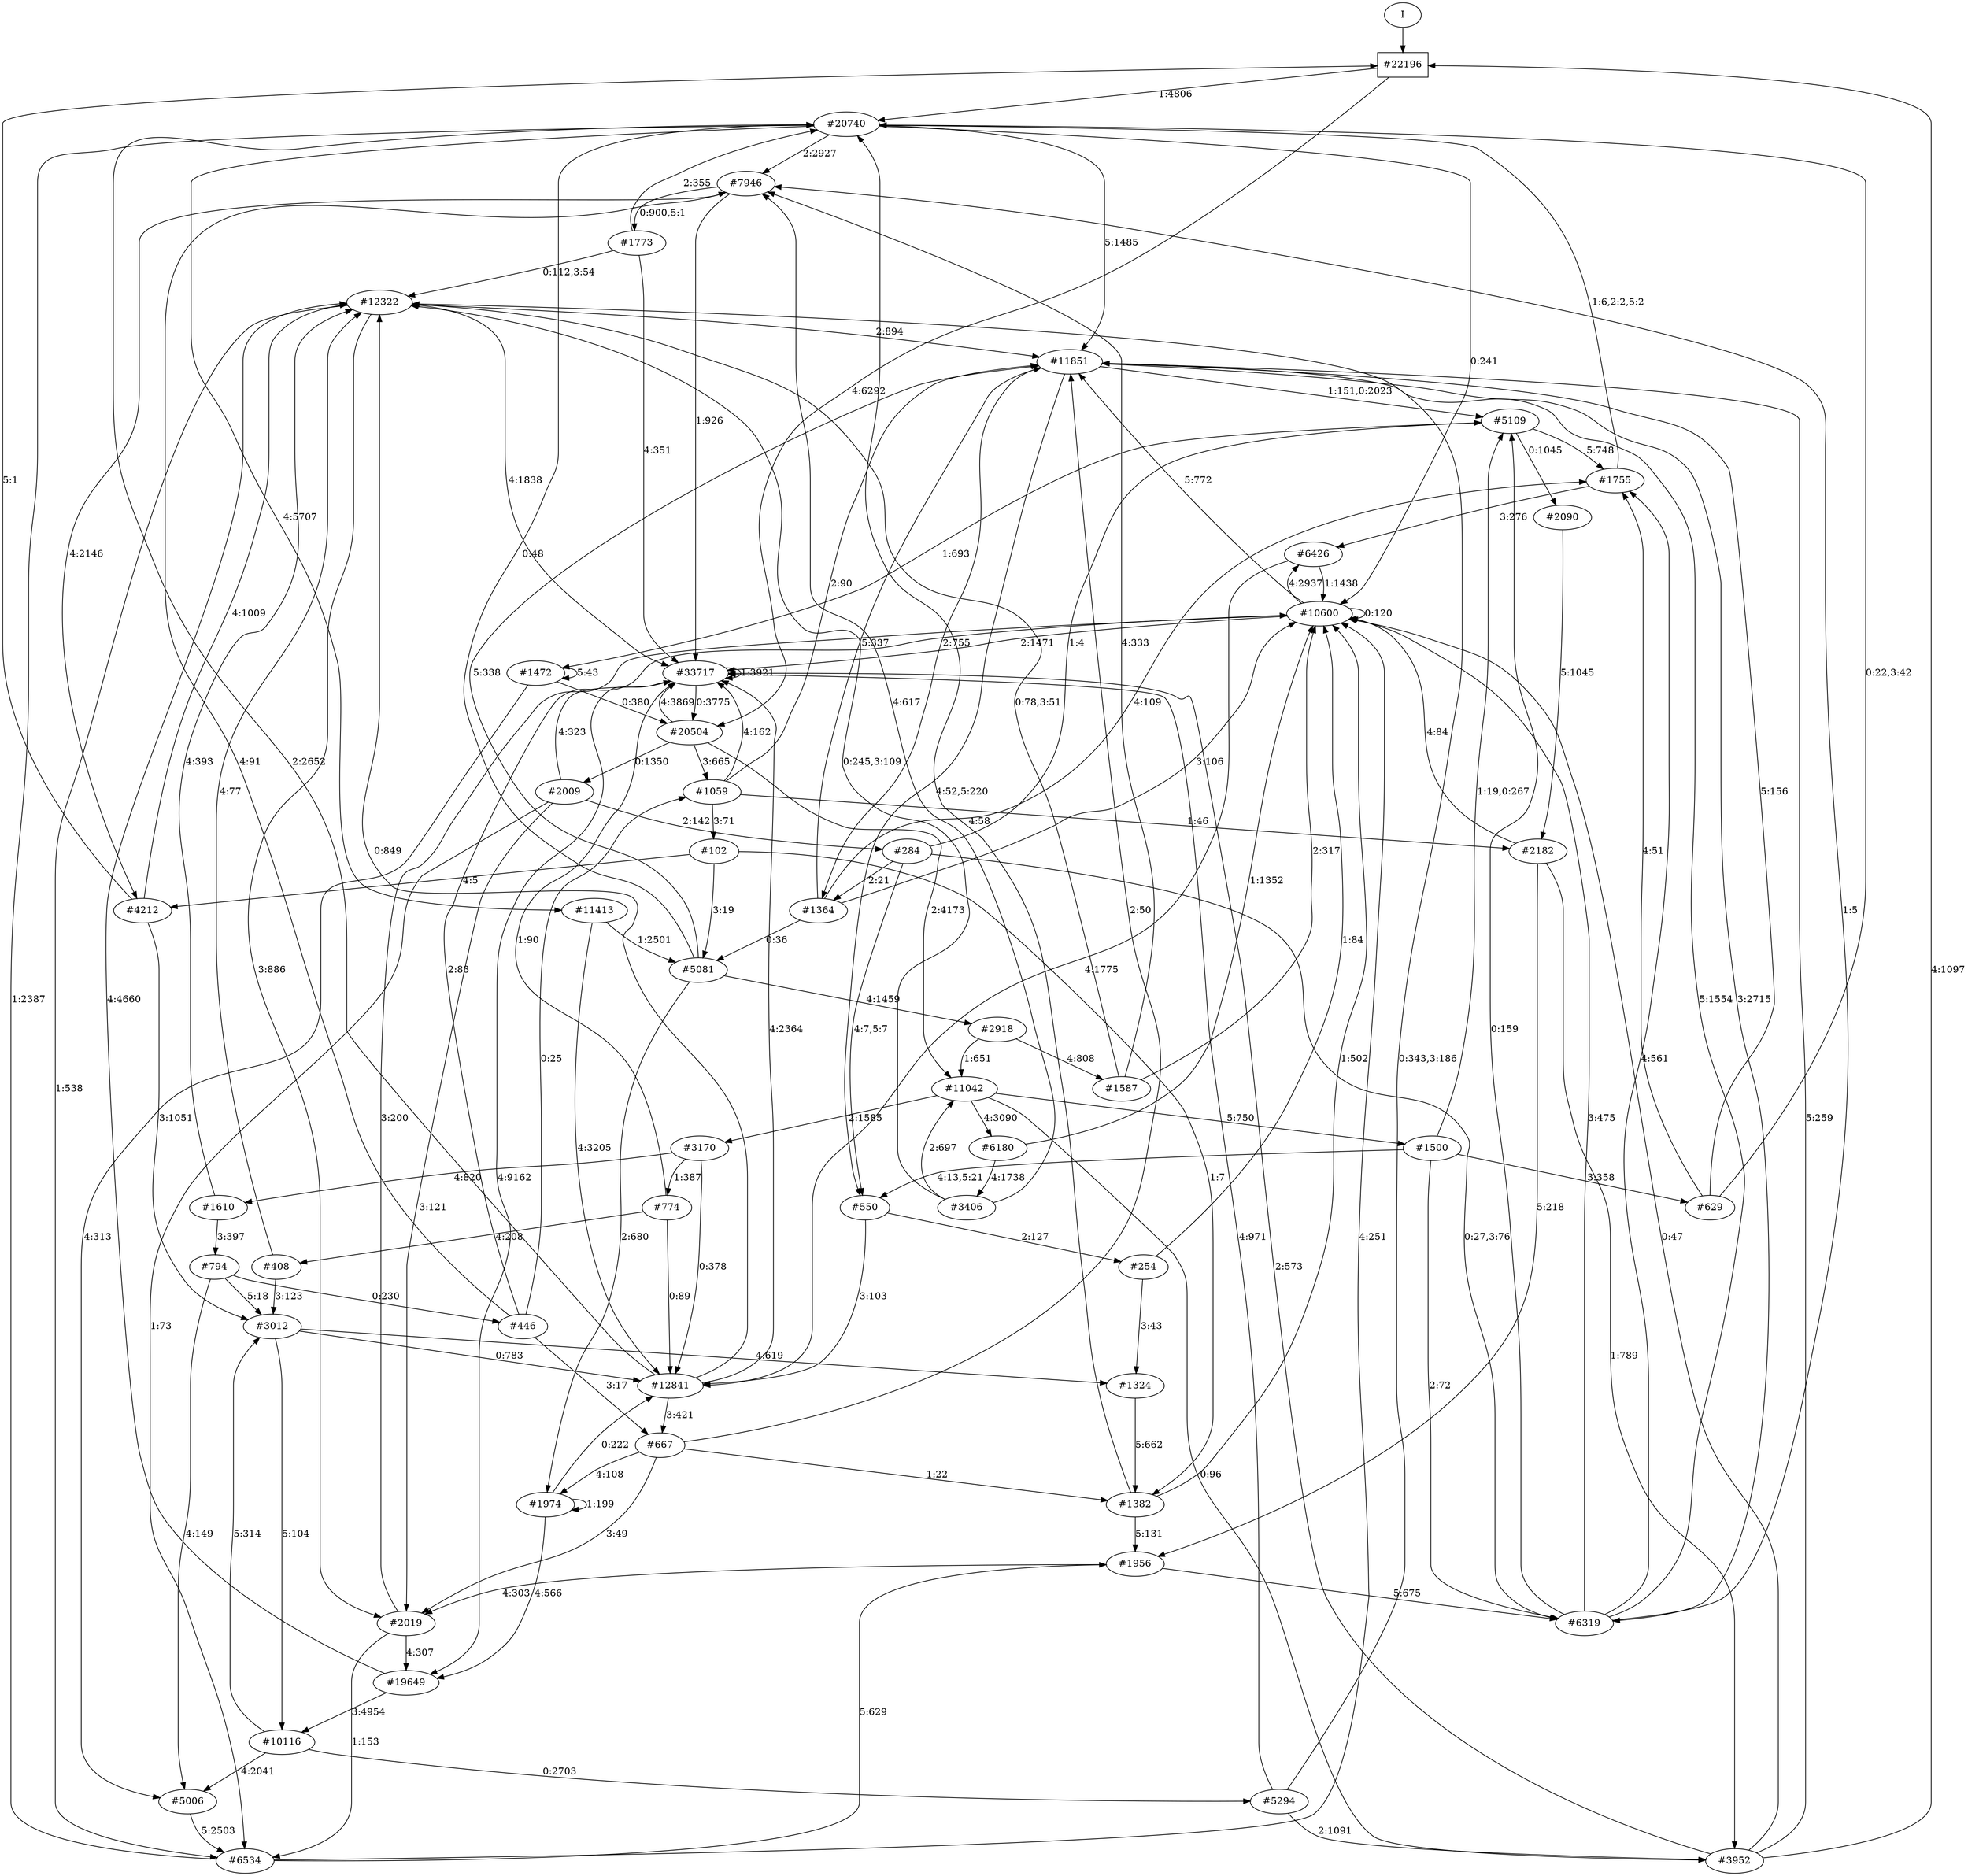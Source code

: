 // produced with flexfringe from git commitd1cf04ada0831d0605a3651971ef9a02091d8823
// dfasat/flexfringe -h=alergia -d=alergia_data -o=experiments/flexfringe_pautomac_study/flexfringe_data/exp6_n100_p0_09444444444444444dfa -n=100 -p=0.09444444444444444 /Users/nicholasrenninger/Google Drive/Grad School/specification learning/code/DPFA_DTS_product_experiment/dfasatInvestigations/experiments/flexfringe_pautomac_study/flexfringe_data/flexfringe_pautomac_study_train 
digraph DFA {
	0 [label="root" shape=box];
		I -> 0;
	0 [ label="#22196"  ];
		0 -> 1 [label="1:4806"  ];
		0 -> 12 [label="4:6292"  ];
	1 [ label="#20740"  ];
		1 -> 2 [label="2:2927"  ];
		1 -> 8 [label="4:5707"  ];
		1 -> 115 [label="5:1485"  ];
		1 -> 276 [label="0:241"  ];
	2 [ label="#7946"  ];
		2 -> 3 [label="0:900,5:1"  ];
		2 -> 25 [label="4:2146"  ];
		2 -> 163 [label="1:926"  ];
	3 [ label="#1773"  ];
		3 -> 1 [label="2:355"  ];
		3 -> 163 [label="4:351"  ];
		3 -> 165 [label="0:112,3:54"  ];
	25 [ label="#4212"  ];
		25 -> 0 [label="5:1"  ];
		25 -> 26 [label="3:1051"  ];
		25 -> 165 [label="4:1009"  ];
	26 [ label="#3012"  ];
		26 -> 27 [label="4:619"  ];
		26 -> 308 [label="0:783"  ];
		26 -> 863 [label="5:104"  ];
	27 [ label="#1324"  ];
		27 -> 28 [label="5:662"  ];
	28 [ label="#1382"  ];
		28 -> 1 [label="4:58"  ];
		28 -> 276 [label="1:502"  ];
		28 -> 1940 [label="5:131"  ];
	8 [ label="#11413"  ];
		8 -> 9 [label="1:2501"  ];
		8 -> 308 [label="4:3205"  ];
	9 [ label="#5081"  ];
		9 -> 1 [label="0:48"  ];
		9 -> 10 [label="4:1459"  ];
		9 -> 115 [label="5:338"  ];
		9 -> 411 [label="2:680"  ];
	411 [ label="#1974"  ];
		411 -> 164 [label="4:566"  ];
		411 -> 308 [label="0:222"  ];
		411 -> 411 [label="1:199"  ];
	10 [ label="#2918"  ];
		10 -> 11 [label="4:808"  ];
		10 -> 13 [label="1:651"  ];
	11 [ label="#1587"  ];
		11 -> 2 [label="4:333"  ];
		11 -> 165 [label="0:78,3:51"  ];
		11 -> 276 [label="2:317"  ];
	308 [ label="#12841"  ];
		308 -> 1 [label="2:2652"  ];
		308 -> 163 [label="4:2364"  ];
		308 -> 165 [label="0:849"  ];
		308 -> 1037 [label="3:421"  ];
	1037 [ label="#667"  ];
		1037 -> 28 [label="1:22"  ];
		1037 -> 115 [label="2:50"  ];
		1037 -> 411 [label="4:108"  ];
		1037 -> 731 [label="3:49"  ];
	115 [ label="#11851"  ];
		115 -> 116 [label="1:151,0:2023"  ];
		115 -> 1156 [label="3:2715"  ];
		115 -> 1945 [label="2:755"  ];
		115 -> 5836 [label="4:52,5:220"  ];
	1945 [ label="#1364"  ];
		1945 -> 9 [label="0:36"  ];
		1945 -> 115 [label="5:337"  ];
		1945 -> 276 [label="3:106"  ];
		1945 -> 1551 [label="4:109"  ];
	116 [ label="#5109"  ];
		116 -> 117 [label="1:693"  ];
		116 -> 1139 [label="0:1045"  ];
		116 -> 1551 [label="5:748"  ];
	117 [ label="#1472"  ];
		117 -> 12 [label="0:380"  ];
		117 -> 117 [label="5:43"  ];
		117 -> 864 [label="4:313"  ];
	1139 [ label="#2090"  ];
		1139 -> 1140 [label="5:1045"  ];
	1140 [ label="#2182"  ];
		1140 -> 276 [label="4:84"  ];
		1140 -> 916 [label="1:789"  ];
		1140 -> 1940 [label="5:218"  ];
	1551 [ label="#1755"  ];
		1551 -> 1 [label="1:6,2:2,5:2"  ];
		1551 -> 373 [label="3:276"  ];
	1156 [ label="#6319"  ];
		1156 -> 2 [label="1:5"  ];
		1156 -> 115 [label="5:1554"  ];
		1156 -> 116 [label="0:159"  ];
		1156 -> 276 [label="3:475"  ];
		1156 -> 1551 [label="4:561"  ];
	5836 [ label="#550"  ];
		5836 -> 308 [label="3:103"  ];
		5836 -> 5837 [label="2:127"  ];
	5837 [ label="#254"  ];
		5837 -> 27 [label="3:43"  ];
		5837 -> 276 [label="1:84"  ];
	12 [ label="#20504"  ];
		12 -> 13 [label="2:4173"  ];
		12 -> 163 [label="4:3869"  ];
		12 -> 192 [label="0:1350"  ];
		12 -> 460 [label="3:665"  ];
	13 [ label="#11042"  ];
		13 -> 14 [label="2:1585"  ];
		13 -> 160 [label="5:750"  ];
		13 -> 174 [label="4:3090"  ];
		13 -> 916 [label="0:96"  ];
	14 [ label="#3170"  ];
		14 -> 15 [label="4:820"  ];
		14 -> 308 [label="0:378"  ];
		14 -> 1135 [label="1:387"  ];
	1135 [ label="#774"  ];
		1135 -> 163 [label="1:90"  ];
		1135 -> 308 [label="0:89"  ];
		1135 -> 1271 [label="4:208"  ];
	1271 [ label="#408"  ];
		1271 -> 26 [label="3:123"  ];
		1271 -> 165 [label="4:77"  ];
	15 [ label="#1610"  ];
		15 -> 16 [label="3:397"  ];
		15 -> 165 [label="4:393"  ];
	16 [ label="#794"  ];
		16 -> 17 [label="0:230"  ];
		16 -> 26 [label="5:18"  ];
		16 -> 864 [label="4:149"  ];
	17 [ label="#446"  ];
		17 -> 2 [label="4:91"  ];
		17 -> 276 [label="2:83"  ];
		17 -> 460 [label="0:25"  ];
		17 -> 1037 [label="3:17"  ];
	174 [ label="#6180"  ];
		174 -> 175 [label="4:1738"  ];
		174 -> 276 [label="1:1352"  ];
	276 [ label="#10600"  ];
		276 -> 115 [label="5:772"  ];
		276 -> 163 [label="2:1471"  ];
		276 -> 276 [label="0:120"  ];
		276 -> 373 [label="4:2937"  ];
	373 [ label="#6426"  ];
		373 -> 276 [label="1:1438"  ];
		373 -> 308 [label="4:1775"  ];
	175 [ label="#3406"  ];
		175 -> 2 [label="4:617"  ];
		175 -> 13 [label="2:697"  ];
		175 -> 165 [label="0:245,3:109"  ];
	160 [ label="#1500"  ];
		160 -> 116 [label="1:19,0:267"  ];
		160 -> 161 [label="3:358"  ];
		160 -> 1156 [label="2:72"  ];
		160 -> 5836 [label="4:13,5:21"  ];
	161 [ label="#629"  ];
		161 -> 1 [label="0:22,3:42"  ];
		161 -> 115 [label="5:156"  ];
		161 -> 1551 [label="4:51"  ];
	192 [ label="#2009"  ];
		192 -> 163 [label="4:323"  ];
		192 -> 731 [label="3:121"  ];
		192 -> 865 [label="1:73"  ];
		192 -> 1034 [label="2:142"  ];
	1034 [ label="#284"  ];
		1034 -> 116 [label="1:4"  ];
		1034 -> 1156 [label="0:27,3:76"  ];
		1034 -> 1945 [label="2:21"  ];
		1034 -> 5836 [label="4:7,5:7"  ];
	460 [ label="#1059"  ];
		460 -> 115 [label="2:90"  ];
		460 -> 163 [label="4:162"  ];
		460 -> 730 [label="3:71"  ];
		460 -> 1140 [label="1:46"  ];
	730 [ label="#102"  ];
		730 -> 9 [label="3:19"  ];
		730 -> 25 [label="4:5"  ];
		730 -> 28 [label="1:7"  ];
	163 [ label="#33717"  ];
		163 -> 12 [label="0:3775"  ];
		163 -> 163 [label="1:3921"  ];
		163 -> 164 [label="4:9162"  ];
	164 [ label="#19649"  ];
		164 -> 165 [label="4:4660"  ];
		164 -> 863 [label="3:4954"  ];
	863 [ label="#10116"  ];
		863 -> 26 [label="5:314"  ];
		863 -> 864 [label="4:2041"  ];
		863 -> 915 [label="0:2703"  ];
	915 [ label="#5294"  ];
		915 -> 163 [label="4:971"  ];
		915 -> 165 [label="0:343,3:186"  ];
		915 -> 916 [label="2:1091"  ];
	916 [ label="#3952"  ];
		916 -> 0 [label="4:1097"  ];
		916 -> 115 [label="5:259"  ];
		916 -> 163 [label="2:573"  ];
		916 -> 276 [label="0:47"  ];
	864 [ label="#5006"  ];
		864 -> 865 [label="5:2503"  ];
	865 [ label="#6534"  ];
		865 -> 1 [label="1:2387"  ];
		865 -> 276 [label="4:251"  ];
		865 -> 1940 [label="5:629"  ];
	1940 [ label="#1956"  ];
		1940 -> 731 [label="4:303"  ];
		1940 -> 1156 [label="5:675"  ];
	165 [ label="#12322"  ];
		165 -> 115 [label="2:894"  ];
		165 -> 163 [label="4:1838"  ];
		165 -> 731 [label="3:886"  ];
		165 -> 865 [label="1:538"  ];
	731 [ label="#2019"  ];
		731 -> 164 [label="4:307"  ];
		731 -> 276 [label="3:200"  ];
		731 -> 865 [label="1:153"  ];
}
